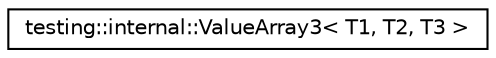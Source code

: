 digraph G
{
  edge [fontname="Helvetica",fontsize="10",labelfontname="Helvetica",labelfontsize="10"];
  node [fontname="Helvetica",fontsize="10",shape=record];
  rankdir="LR";
  Node1 [label="testing::internal::ValueArray3\< T1, T2, T3 \>",height=0.2,width=0.4,color="black", fillcolor="white", style="filled",URL="$classtesting_1_1internal_1_1ValueArray3.html"];
}
